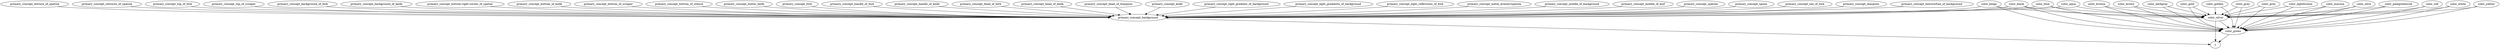 strict digraph  {
primary_concept_background;
y;
color_green;
color_silver;
primary_concept_background_of_fork;
primary_concept_background_of_knife;
"primary_concept_bottom-right-corner_of_spatial";
primary_concept_bottom_of_knife;
primary_concept_bottom_of_scraper;
primary_concept_bottom_of_utensil;
primary_concept_butter_knife;
primary_concept_fork;
primary_concept_handle_of_fork;
primary_concept_handle_of_knife;
primary_concept_head_of_fork;
primary_concept_head_of_knife;
primary_concept_head_of_teaspoon;
primary_concept_knife;
primary_concept_light_gradient_of_background;
primary_concept_light_gradients_of_background;
primary_concept_light_reflections_of_fork;
"primary_concept_metal_drainer/spatula";
primary_concept_middle_of_background;
primary_concept_middle_of_knif;
primary_concept_spatula;
primary_concept_spoon;
primary_concept_tail_of_fork;
primary_concept_teaspoon;
"primary_concept_texture/line_of_background";
primary_concept_texture_of_spatula;
primary_concept_textures_of_spatula;
primary_concept_top_of_fork;
primary_concept_top_of_scraper;
color_aqua;
color_beige;
color_black;
color_blue;
color_bronze;
color_brown;
color_darkgray;
color_gold;
color_golden;
color_gray;
color_grey;
color_lightbronze;
color_maroon;
color_olive;
color_palegoldenrod;
color_red;
color_white;
color_yellow;
primary_concept_background -> y;
color_green -> y;
color_silver -> y;
color_silver -> color_green;
primary_concept_background_of_fork -> primary_concept_background;
primary_concept_background_of_knife -> primary_concept_background;
"primary_concept_bottom-right-corner_of_spatial" -> primary_concept_background;
primary_concept_bottom_of_knife -> primary_concept_background;
primary_concept_bottom_of_scraper -> primary_concept_background;
primary_concept_bottom_of_utensil -> primary_concept_background;
primary_concept_butter_knife -> primary_concept_background;
primary_concept_fork -> primary_concept_background;
primary_concept_handle_of_fork -> primary_concept_background;
primary_concept_handle_of_knife -> primary_concept_background;
primary_concept_head_of_fork -> primary_concept_background;
primary_concept_head_of_knife -> primary_concept_background;
primary_concept_head_of_teaspoon -> primary_concept_background;
primary_concept_knife -> primary_concept_background;
primary_concept_light_gradient_of_background -> primary_concept_background;
primary_concept_light_gradients_of_background -> primary_concept_background;
primary_concept_light_reflections_of_fork -> primary_concept_background;
"primary_concept_metal_drainer/spatula" -> primary_concept_background;
primary_concept_middle_of_background -> primary_concept_background;
primary_concept_middle_of_knif -> primary_concept_background;
primary_concept_spatula -> primary_concept_background;
primary_concept_spoon -> primary_concept_background;
primary_concept_tail_of_fork -> primary_concept_background;
primary_concept_teaspoon -> primary_concept_background;
"primary_concept_texture/line_of_background" -> primary_concept_background;
primary_concept_texture_of_spatula -> primary_concept_background;
primary_concept_textures_of_spatula -> primary_concept_background;
primary_concept_top_of_fork -> primary_concept_background;
primary_concept_top_of_scraper -> primary_concept_background;
color_aqua -> primary_concept_background;
color_aqua -> color_silver;
color_beige -> primary_concept_background;
color_beige -> color_green;
color_beige -> color_silver;
color_black -> primary_concept_background;
color_black -> color_green;
color_black -> color_silver;
color_blue -> primary_concept_background;
color_blue -> color_green;
color_blue -> color_silver;
color_bronze -> color_green;
color_bronze -> color_silver;
color_brown -> color_green;
color_brown -> color_silver;
color_darkgray -> color_green;
color_darkgray -> color_silver;
color_gold -> color_green;
color_gold -> color_silver;
color_golden -> color_green;
color_golden -> color_silver;
color_gray -> color_green;
color_gray -> color_silver;
color_grey -> color_green;
color_grey -> color_silver;
color_lightbronze -> color_green;
color_lightbronze -> color_silver;
color_maroon -> color_green;
color_maroon -> color_silver;
color_olive -> color_green;
color_olive -> color_silver;
color_palegoldenrod -> color_green;
color_palegoldenrod -> color_silver;
color_red -> color_green;
color_red -> color_silver;
color_white -> color_green;
color_white -> color_silver;
color_yellow -> color_green;
color_yellow -> color_silver;
}
